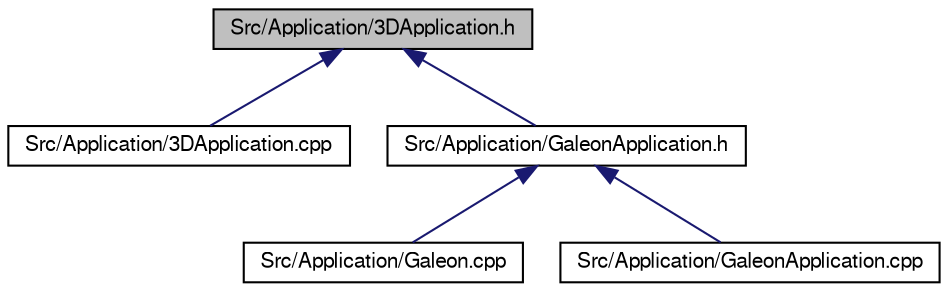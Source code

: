 digraph "Src/Application/3DApplication.h"
{
  edge [fontname="FreeSans",fontsize="10",labelfontname="FreeSans",labelfontsize="10"];
  node [fontname="FreeSans",fontsize="10",shape=record];
  Node1 [label="Src/Application/3DApplication.h",height=0.2,width=0.4,color="black", fillcolor="grey75", style="filled", fontcolor="black"];
  Node1 -> Node2 [dir="back",color="midnightblue",fontsize="10",style="solid",fontname="FreeSans"];
  Node2 [label="Src/Application/3DApplication.cpp",height=0.2,width=0.4,color="black", fillcolor="white", style="filled",URL="$3_d_application_8cpp.html",tooltip="Contiene la implementación de la clase aplicacion para aplicaciones basadas en Ogre. "];
  Node1 -> Node3 [dir="back",color="midnightblue",fontsize="10",style="solid",fontname="FreeSans"];
  Node3 [label="Src/Application/GaleonApplication.h",height=0.2,width=0.4,color="black", fillcolor="white", style="filled",URL="$_galeon_application_8h.html",tooltip="Contiene la declaración de la clase aplicacion para aplicaciones basadas en Ogre. ..."];
  Node3 -> Node4 [dir="back",color="midnightblue",fontsize="10",style="solid",fontname="FreeSans"];
  Node4 [label="Src/Application/Galeon.cpp",height=0.2,width=0.4,color="black", fillcolor="white", style="filled",URL="$_galeon_8cpp.html",tooltip="Contiene el punto de entrada principal del programa Galeon. "];
  Node3 -> Node5 [dir="back",color="midnightblue",fontsize="10",style="solid",fontname="FreeSans"];
  Node5 [label="Src/Application/GaleonApplication.cpp",height=0.2,width=0.4,color="black", fillcolor="white", style="filled",URL="$_galeon_application_8cpp.html",tooltip="Contiene la implementación de la clase aplicacion para aplicaciones basadas en Ogre. "];
}

